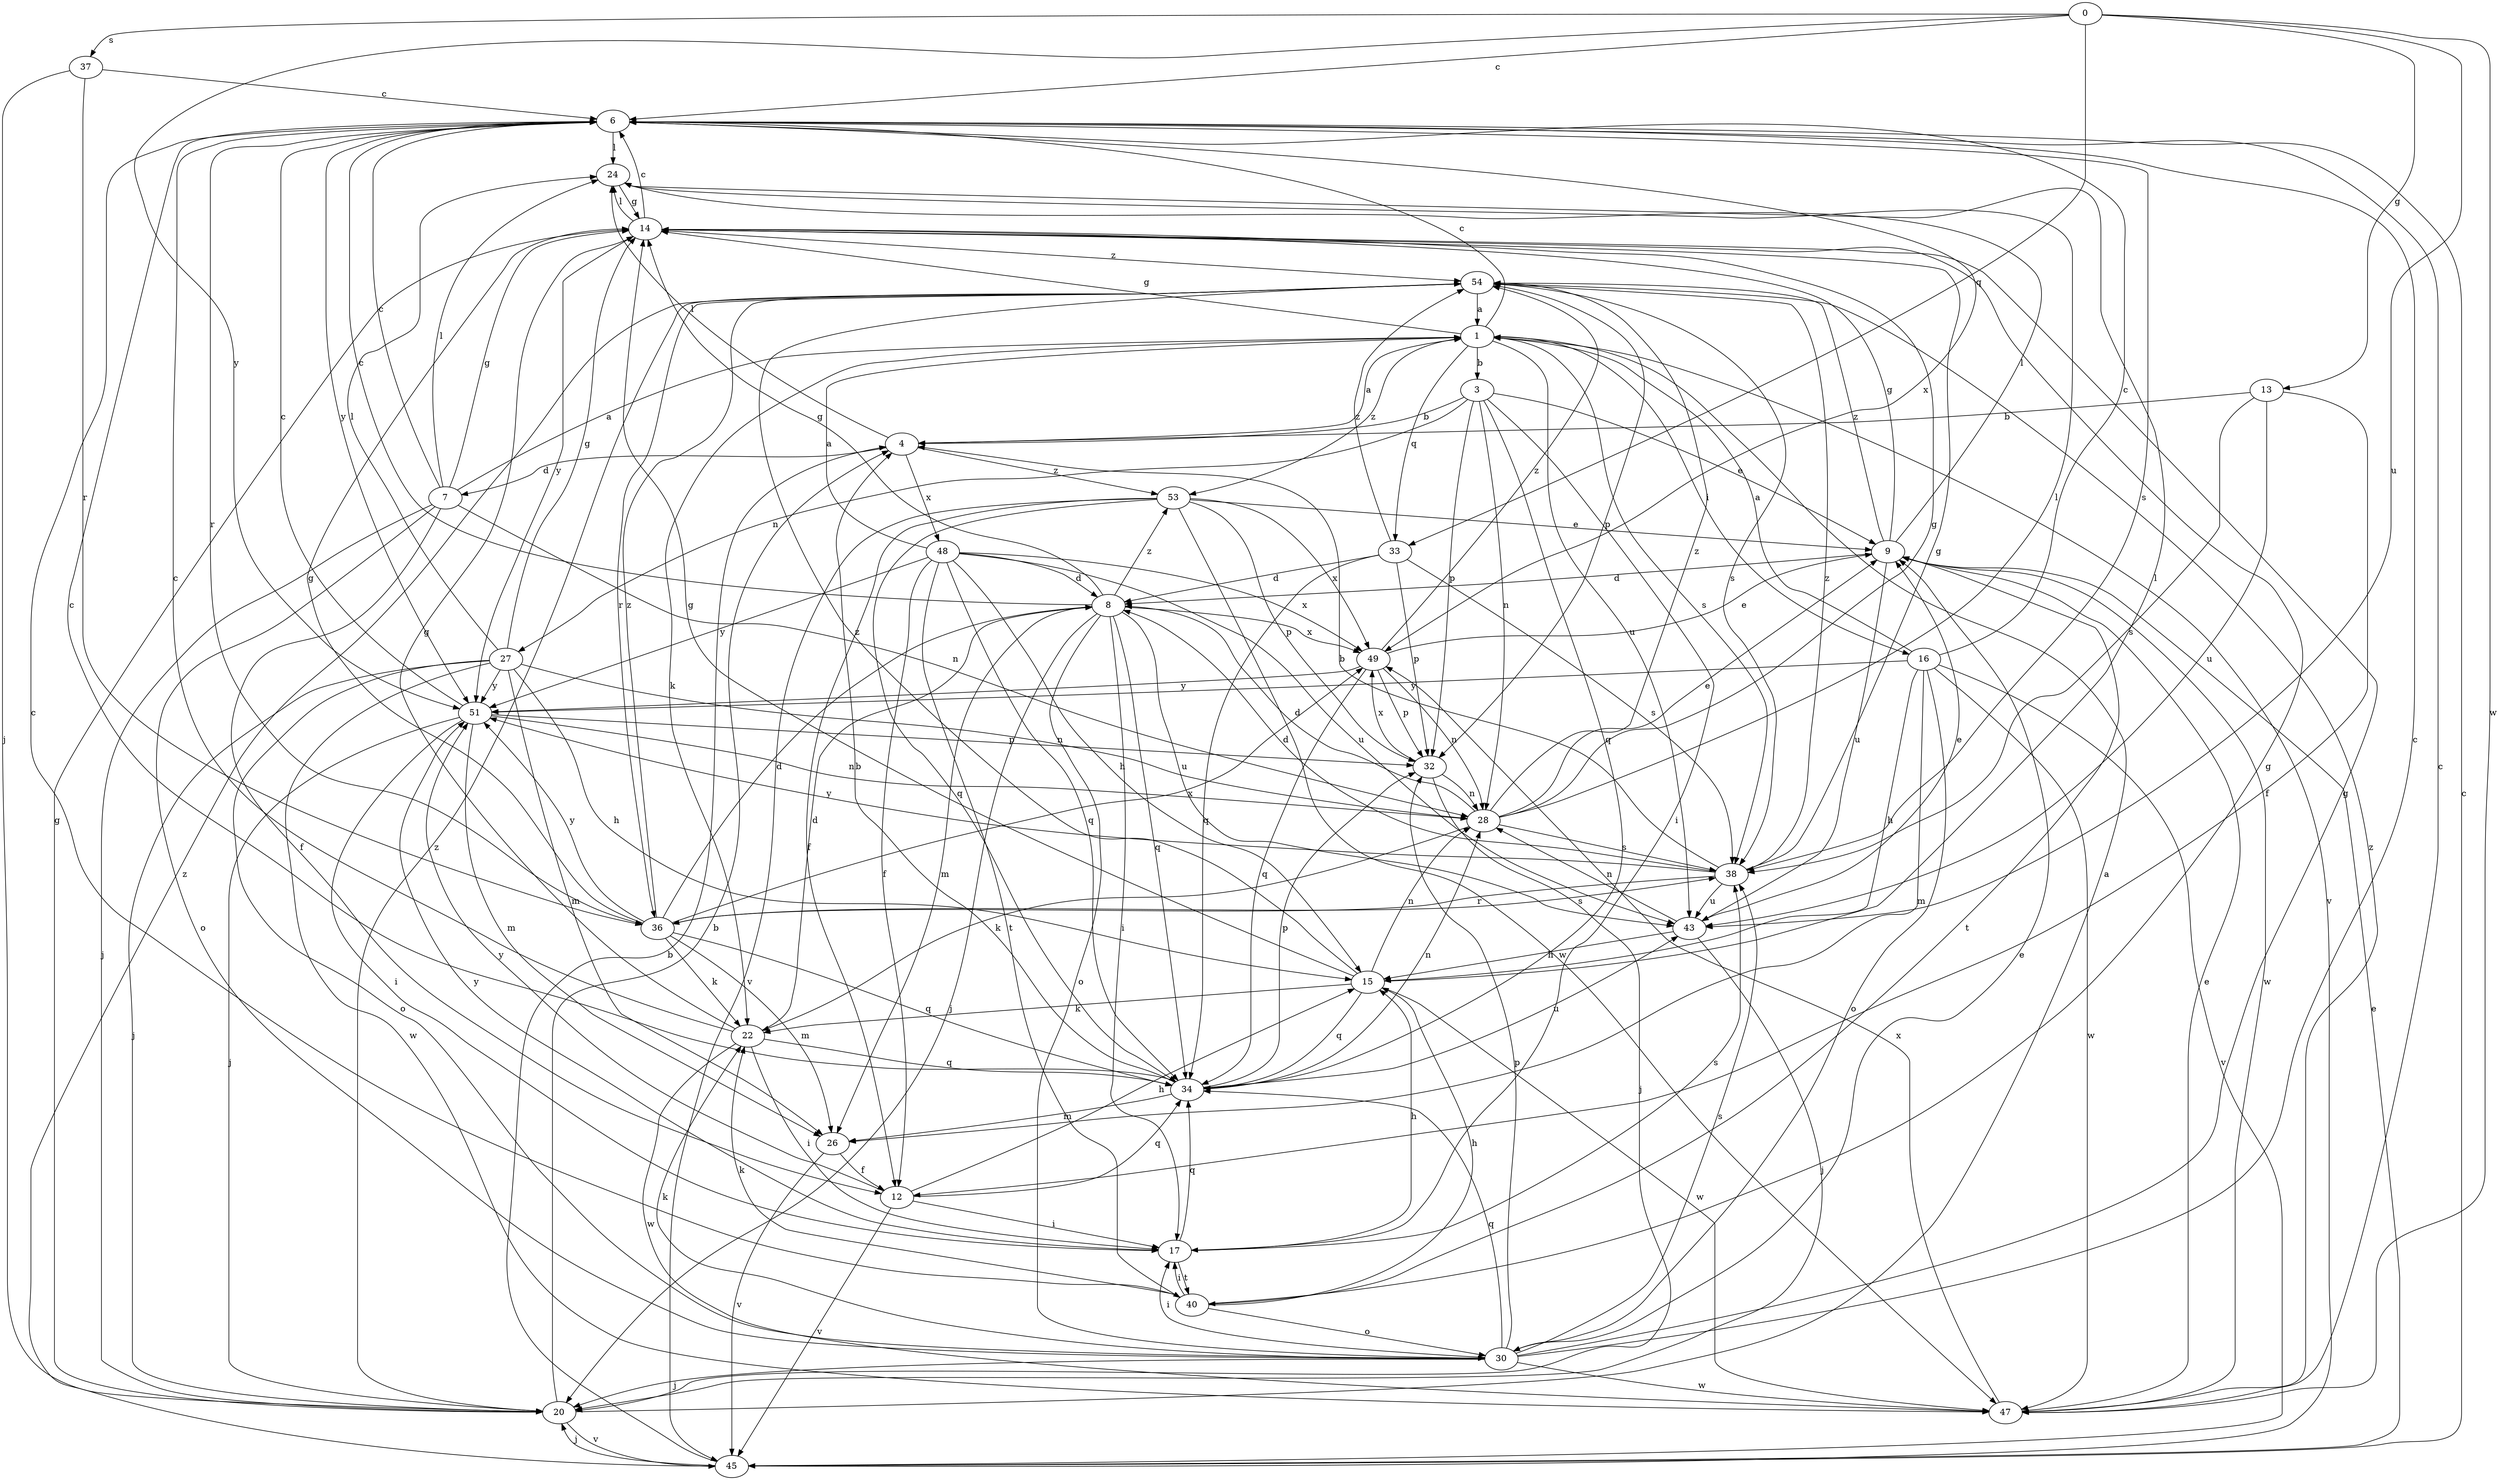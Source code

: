 strict digraph  {
0;
1;
3;
4;
6;
7;
8;
9;
12;
13;
14;
15;
16;
17;
20;
22;
24;
26;
27;
28;
30;
32;
33;
34;
36;
37;
38;
40;
43;
45;
47;
48;
49;
51;
53;
54;
0 -> 6  [label=c];
0 -> 13  [label=g];
0 -> 33  [label=q];
0 -> 37  [label=s];
0 -> 43  [label=u];
0 -> 47  [label=w];
0 -> 51  [label=y];
1 -> 3  [label=b];
1 -> 6  [label=c];
1 -> 14  [label=g];
1 -> 16  [label=i];
1 -> 22  [label=k];
1 -> 33  [label=q];
1 -> 38  [label=s];
1 -> 43  [label=u];
1 -> 45  [label=v];
1 -> 53  [label=z];
3 -> 4  [label=b];
3 -> 9  [label=e];
3 -> 17  [label=i];
3 -> 27  [label=n];
3 -> 28  [label=n];
3 -> 32  [label=p];
3 -> 34  [label=q];
4 -> 1  [label=a];
4 -> 7  [label=d];
4 -> 24  [label=l];
4 -> 48  [label=x];
4 -> 53  [label=z];
6 -> 24  [label=l];
6 -> 36  [label=r];
6 -> 38  [label=s];
6 -> 49  [label=x];
6 -> 51  [label=y];
7 -> 1  [label=a];
7 -> 6  [label=c];
7 -> 12  [label=f];
7 -> 14  [label=g];
7 -> 20  [label=j];
7 -> 24  [label=l];
7 -> 28  [label=n];
7 -> 30  [label=o];
8 -> 6  [label=c];
8 -> 14  [label=g];
8 -> 17  [label=i];
8 -> 20  [label=j];
8 -> 26  [label=m];
8 -> 30  [label=o];
8 -> 34  [label=q];
8 -> 43  [label=u];
8 -> 49  [label=x];
8 -> 53  [label=z];
9 -> 8  [label=d];
9 -> 14  [label=g];
9 -> 24  [label=l];
9 -> 40  [label=t];
9 -> 43  [label=u];
9 -> 47  [label=w];
9 -> 54  [label=z];
12 -> 15  [label=h];
12 -> 17  [label=i];
12 -> 34  [label=q];
12 -> 45  [label=v];
12 -> 51  [label=y];
13 -> 4  [label=b];
13 -> 12  [label=f];
13 -> 38  [label=s];
13 -> 43  [label=u];
14 -> 6  [label=c];
14 -> 24  [label=l];
14 -> 51  [label=y];
14 -> 54  [label=z];
15 -> 14  [label=g];
15 -> 22  [label=k];
15 -> 24  [label=l];
15 -> 28  [label=n];
15 -> 34  [label=q];
15 -> 47  [label=w];
15 -> 54  [label=z];
16 -> 1  [label=a];
16 -> 6  [label=c];
16 -> 15  [label=h];
16 -> 26  [label=m];
16 -> 30  [label=o];
16 -> 45  [label=v];
16 -> 47  [label=w];
16 -> 51  [label=y];
17 -> 15  [label=h];
17 -> 34  [label=q];
17 -> 38  [label=s];
17 -> 40  [label=t];
17 -> 51  [label=y];
20 -> 1  [label=a];
20 -> 4  [label=b];
20 -> 14  [label=g];
20 -> 45  [label=v];
20 -> 54  [label=z];
22 -> 6  [label=c];
22 -> 8  [label=d];
22 -> 14  [label=g];
22 -> 17  [label=i];
22 -> 34  [label=q];
22 -> 47  [label=w];
24 -> 14  [label=g];
26 -> 12  [label=f];
26 -> 45  [label=v];
27 -> 14  [label=g];
27 -> 15  [label=h];
27 -> 20  [label=j];
27 -> 24  [label=l];
27 -> 26  [label=m];
27 -> 28  [label=n];
27 -> 30  [label=o];
27 -> 47  [label=w];
27 -> 51  [label=y];
28 -> 8  [label=d];
28 -> 9  [label=e];
28 -> 14  [label=g];
28 -> 22  [label=k];
28 -> 24  [label=l];
28 -> 38  [label=s];
28 -> 54  [label=z];
30 -> 6  [label=c];
30 -> 9  [label=e];
30 -> 14  [label=g];
30 -> 17  [label=i];
30 -> 20  [label=j];
30 -> 22  [label=k];
30 -> 32  [label=p];
30 -> 34  [label=q];
30 -> 38  [label=s];
30 -> 47  [label=w];
32 -> 20  [label=j];
32 -> 28  [label=n];
32 -> 49  [label=x];
33 -> 8  [label=d];
33 -> 32  [label=p];
33 -> 34  [label=q];
33 -> 38  [label=s];
33 -> 54  [label=z];
34 -> 4  [label=b];
34 -> 6  [label=c];
34 -> 26  [label=m];
34 -> 28  [label=n];
34 -> 32  [label=p];
34 -> 43  [label=u];
36 -> 8  [label=d];
36 -> 14  [label=g];
36 -> 22  [label=k];
36 -> 26  [label=m];
36 -> 34  [label=q];
36 -> 38  [label=s];
36 -> 49  [label=x];
36 -> 51  [label=y];
36 -> 54  [label=z];
37 -> 6  [label=c];
37 -> 20  [label=j];
37 -> 36  [label=r];
38 -> 4  [label=b];
38 -> 8  [label=d];
38 -> 14  [label=g];
38 -> 36  [label=r];
38 -> 43  [label=u];
38 -> 51  [label=y];
38 -> 54  [label=z];
40 -> 6  [label=c];
40 -> 14  [label=g];
40 -> 15  [label=h];
40 -> 17  [label=i];
40 -> 22  [label=k];
40 -> 30  [label=o];
43 -> 9  [label=e];
43 -> 15  [label=h];
43 -> 20  [label=j];
43 -> 28  [label=n];
45 -> 4  [label=b];
45 -> 6  [label=c];
45 -> 9  [label=e];
45 -> 20  [label=j];
45 -> 54  [label=z];
47 -> 6  [label=c];
47 -> 9  [label=e];
47 -> 49  [label=x];
47 -> 54  [label=z];
48 -> 1  [label=a];
48 -> 8  [label=d];
48 -> 12  [label=f];
48 -> 15  [label=h];
48 -> 34  [label=q];
48 -> 40  [label=t];
48 -> 43  [label=u];
48 -> 49  [label=x];
48 -> 51  [label=y];
49 -> 9  [label=e];
49 -> 28  [label=n];
49 -> 32  [label=p];
49 -> 34  [label=q];
49 -> 51  [label=y];
49 -> 54  [label=z];
51 -> 6  [label=c];
51 -> 17  [label=i];
51 -> 20  [label=j];
51 -> 26  [label=m];
51 -> 28  [label=n];
51 -> 32  [label=p];
53 -> 9  [label=e];
53 -> 12  [label=f];
53 -> 32  [label=p];
53 -> 34  [label=q];
53 -> 45  [label=v];
53 -> 47  [label=w];
53 -> 49  [label=x];
54 -> 1  [label=a];
54 -> 32  [label=p];
54 -> 36  [label=r];
54 -> 38  [label=s];
}
